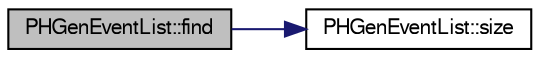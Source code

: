 digraph "PHGenEventList::find"
{
  bgcolor="transparent";
  edge [fontname="FreeSans",fontsize="10",labelfontname="FreeSans",labelfontsize="10"];
  node [fontname="FreeSans",fontsize="10",shape=record];
  rankdir="LR";
  Node1 [label="PHGenEventList::find",height=0.2,width=0.4,color="black", fillcolor="grey75", style="filled" fontcolor="black"];
  Node1 -> Node2 [color="midnightblue",fontsize="10",style="solid",fontname="FreeSans"];
  Node2 [label="PHGenEventList::size",height=0.2,width=0.4,color="black",URL="$d7/d50/classPHGenEventList.html#abb7b45387809eb75dce10f507d2dae4e"];
}
